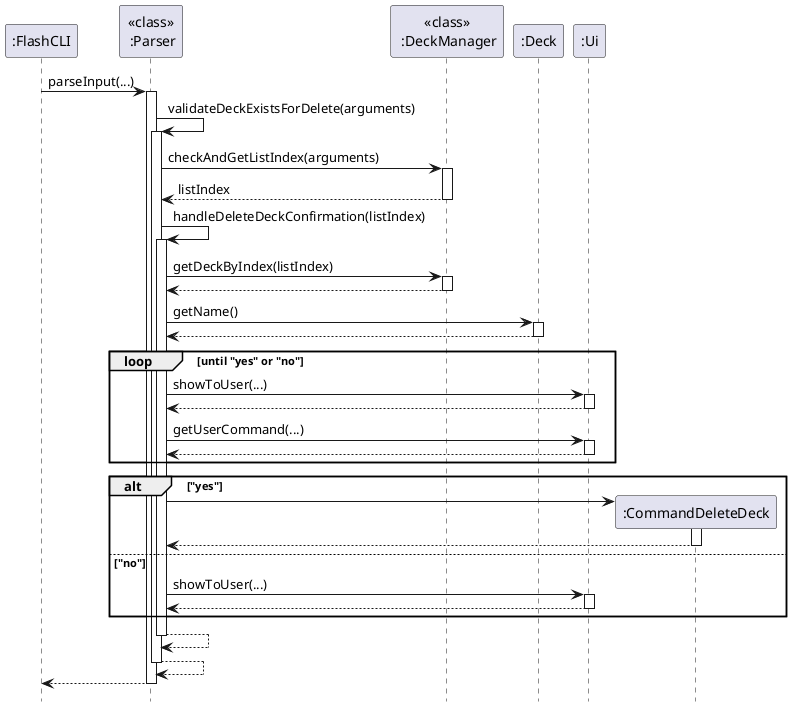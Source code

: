 @startuml

hide footbox
participant ":FlashCLI" as FlashCLI
participant "<<class>>\n :Parser" as Parser
participant "<<class>>\n :DeckManager" as DeckManager
participant ":Deck" as Deck
participant ":Ui" as Ui
participant ":CommandDeleteDeck" as CommandDeleteDeck

FlashCLI -> Parser:parseInput(...)
activate Parser
Parser -> Parser: validateDeckExistsForDelete(arguments)
activate Parser

Parser -> DeckManager:checkAndGetListIndex(arguments)
activate DeckManager
DeckManager --> Parser: listIndex
deactivate DeckManager

Parser -> Parser:handleDeleteDeckConfirmation(listIndex)
activate Parser

Parser -> DeckManager:getDeckByIndex(listIndex)
activate DeckManager
DeckManager --> Parser
deactivate DeckManager

Parser -> Deck:getName()
activate Deck
Deck --> Parser
deactivate Deck

loop until "yes" or "no"
Parser -> Ui:showToUser(...)
activate Ui
Ui --> Parser
deactivate Ui

Parser -> Ui:getUserCommand(...)
activate Ui
Ui --> Parser
deactivate Ui

end

alt "yes"
create CommandDeleteDeck
Parser -> CommandDeleteDeck
activate CommandDeleteDeck
CommandDeleteDeck --> Parser
deactivate CommandDeleteDeck

else "no"
Parser -> Ui:showToUser(...)
activate Ui
Ui --> Parser
deactivate Ui
end alt

Parser --> Parser
deactivate Parser
Parser --> Parser
deactivate Parser
Parser --> FlashCLI
deactivate Parser

@enduml
